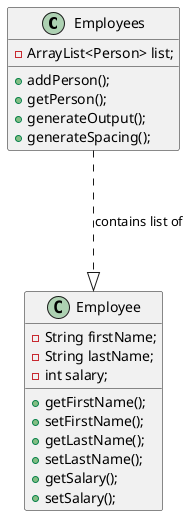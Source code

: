 @startuml
'https://plantuml.com/sequence-diagram

 Employees ...|>  Employee : contains list of

Class Employees {

-ArrayList<Person> list;
+addPerson();
+getPerson();
+generateOutput();
+generateSpacing();
}

Class Employee{
-String firstName;
-String lastName;
-int salary;

+getFirstName();
+setFirstName();
+getLastName();
+setLastName();
+getSalary();
+setSalary();
}

@enduml